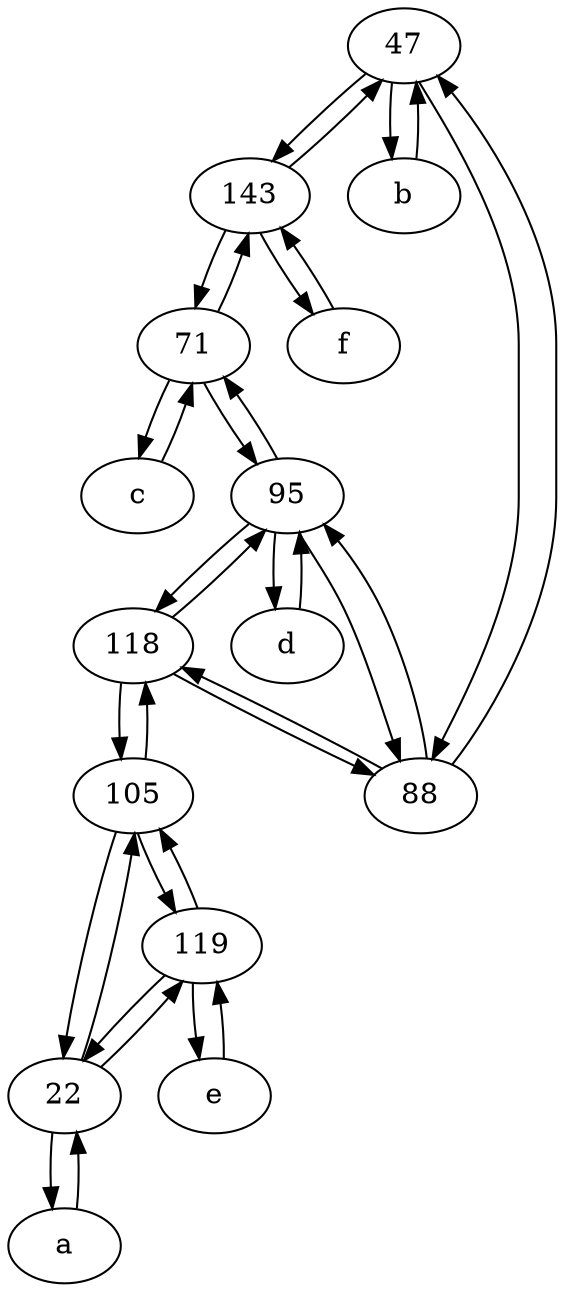 digraph  {
	47;
	c [pos="20,10!"];
	119;
	118;
	22;
	71;
	143;
	f [pos="15,45!"];
	b [pos="50,20!"];
	d [pos="20,30!"];
	88;
	e [pos="30,50!"];
	95;
	105;
	a [pos="40,10!"];
	22 -> 119;
	118 -> 88;
	f -> 143;
	47 -> b;
	71 -> c;
	105 -> 118;
	143 -> 47;
	119 -> 22;
	118 -> 95;
	47 -> 88;
	88 -> 118;
	22 -> 105;
	105 -> 22;
	88 -> 47;
	95 -> 88;
	95 -> 118;
	118 -> 105;
	a -> 22;
	c -> 71;
	88 -> 95;
	143 -> 71;
	119 -> 105;
	119 -> e;
	143 -> f;
	b -> 47;
	71 -> 95;
	22 -> a;
	95 -> 71;
	95 -> d;
	71 -> 143;
	d -> 95;
	47 -> 143;
	105 -> 119;
	e -> 119;

	}